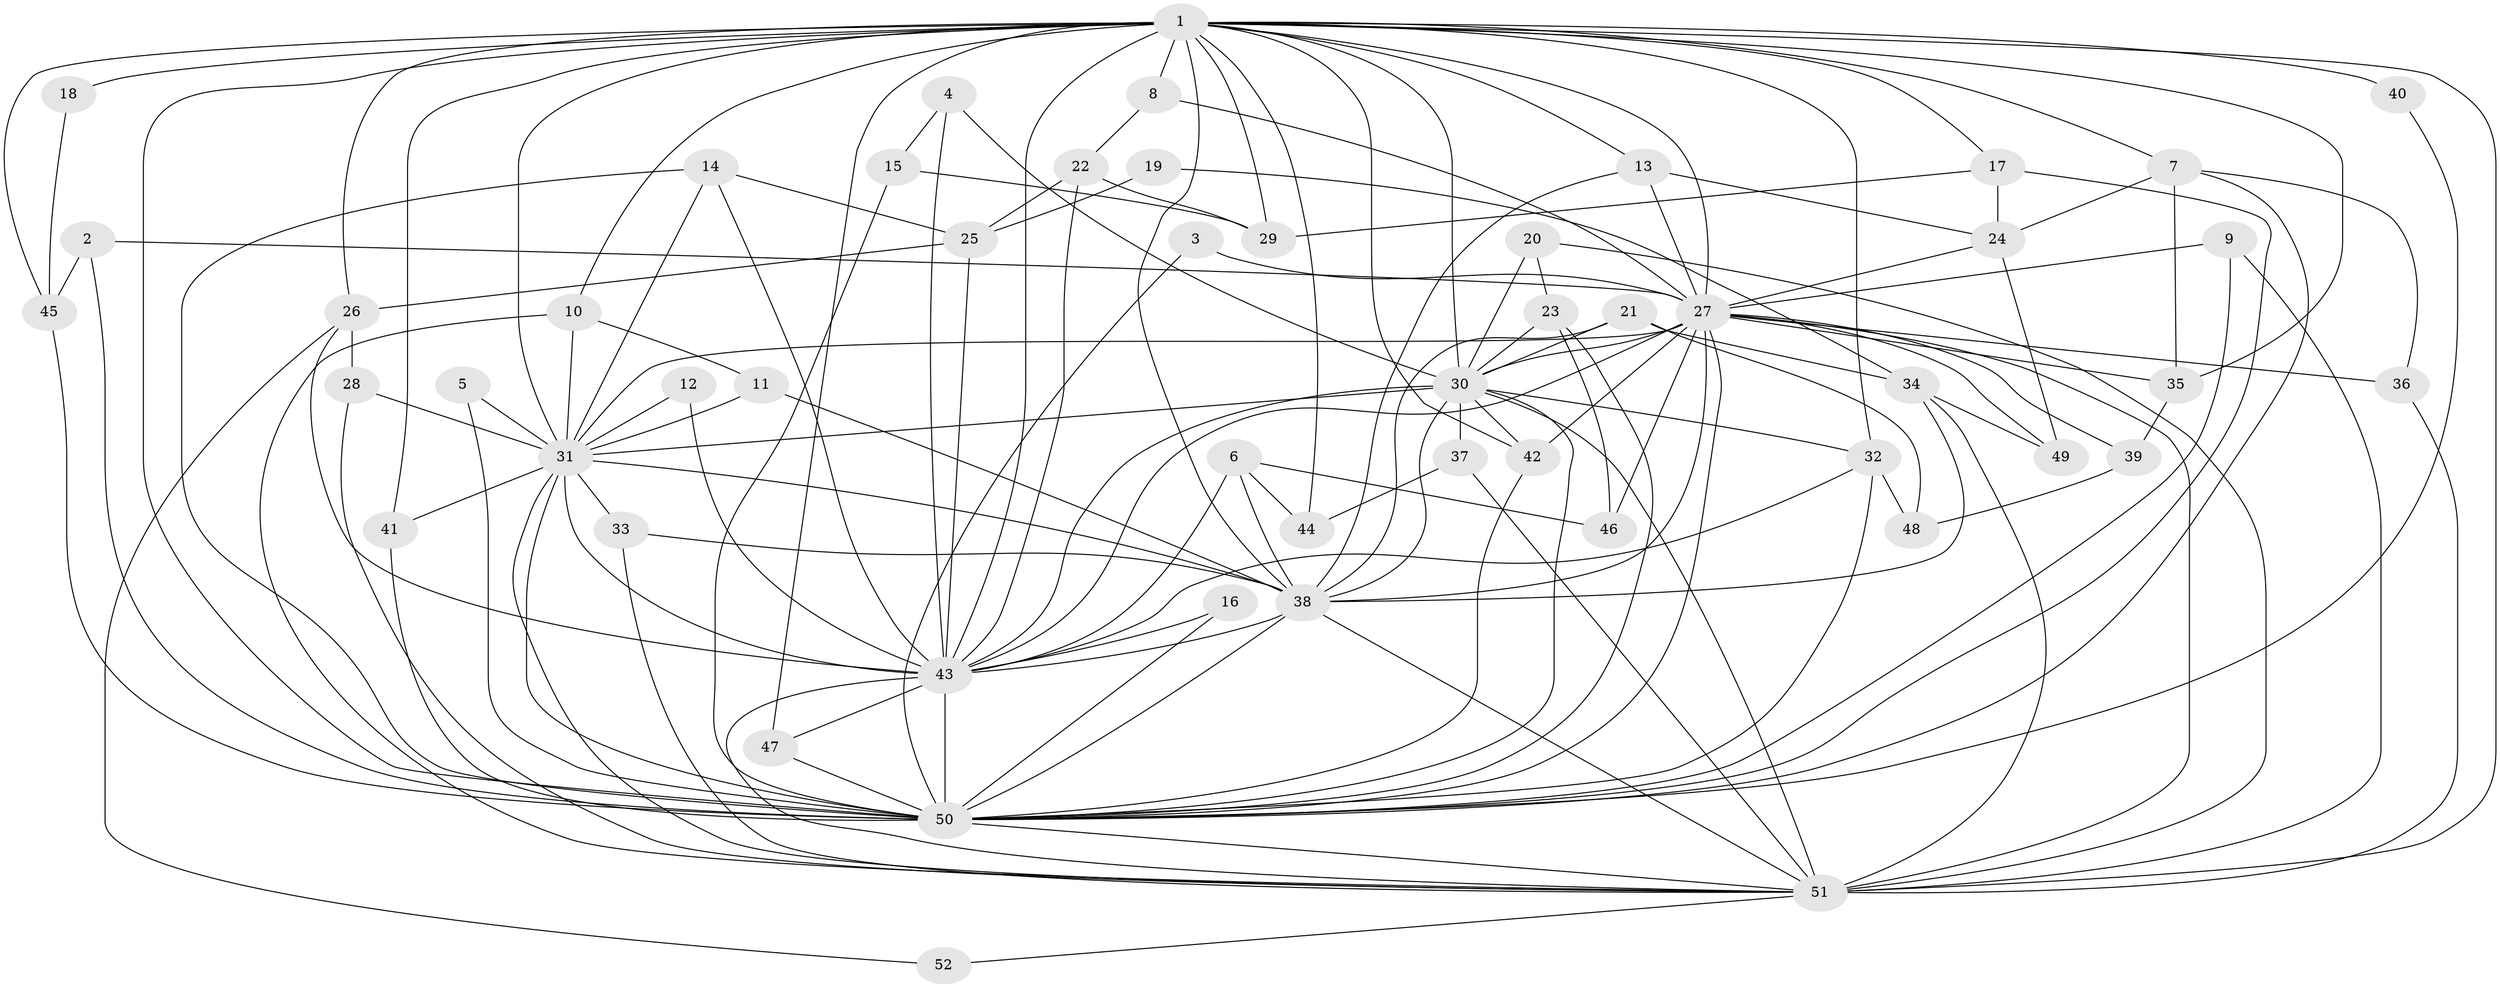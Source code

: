 // original degree distribution, {18: 0.019417475728155338, 24: 0.02912621359223301, 31: 0.009708737864077669, 16: 0.019417475728155338, 15: 0.009708737864077669, 22: 0.009708737864077669, 3: 0.23300970873786409, 2: 0.5048543689320388, 5: 0.05825242718446602, 4: 0.08737864077669903, 6: 0.019417475728155338}
// Generated by graph-tools (version 1.1) at 2025/01/03/09/25 03:01:28]
// undirected, 52 vertices, 144 edges
graph export_dot {
graph [start="1"]
  node [color=gray90,style=filled];
  1;
  2;
  3;
  4;
  5;
  6;
  7;
  8;
  9;
  10;
  11;
  12;
  13;
  14;
  15;
  16;
  17;
  18;
  19;
  20;
  21;
  22;
  23;
  24;
  25;
  26;
  27;
  28;
  29;
  30;
  31;
  32;
  33;
  34;
  35;
  36;
  37;
  38;
  39;
  40;
  41;
  42;
  43;
  44;
  45;
  46;
  47;
  48;
  49;
  50;
  51;
  52;
  1 -- 7 [weight=1.0];
  1 -- 8 [weight=1.0];
  1 -- 10 [weight=1.0];
  1 -- 13 [weight=1.0];
  1 -- 17 [weight=1.0];
  1 -- 18 [weight=1.0];
  1 -- 26 [weight=1.0];
  1 -- 27 [weight=2.0];
  1 -- 29 [weight=1.0];
  1 -- 30 [weight=2.0];
  1 -- 31 [weight=6.0];
  1 -- 32 [weight=1.0];
  1 -- 35 [weight=1.0];
  1 -- 38 [weight=3.0];
  1 -- 40 [weight=2.0];
  1 -- 41 [weight=1.0];
  1 -- 42 [weight=1.0];
  1 -- 43 [weight=3.0];
  1 -- 44 [weight=1.0];
  1 -- 45 [weight=1.0];
  1 -- 47 [weight=2.0];
  1 -- 50 [weight=3.0];
  1 -- 51 [weight=3.0];
  2 -- 27 [weight=1.0];
  2 -- 45 [weight=1.0];
  2 -- 50 [weight=1.0];
  3 -- 27 [weight=1.0];
  3 -- 50 [weight=1.0];
  4 -- 15 [weight=1.0];
  4 -- 30 [weight=1.0];
  4 -- 43 [weight=1.0];
  5 -- 31 [weight=1.0];
  5 -- 50 [weight=1.0];
  6 -- 38 [weight=1.0];
  6 -- 43 [weight=1.0];
  6 -- 44 [weight=1.0];
  6 -- 46 [weight=1.0];
  7 -- 24 [weight=1.0];
  7 -- 35 [weight=1.0];
  7 -- 36 [weight=1.0];
  7 -- 50 [weight=1.0];
  8 -- 22 [weight=1.0];
  8 -- 27 [weight=1.0];
  9 -- 27 [weight=1.0];
  9 -- 50 [weight=1.0];
  9 -- 51 [weight=1.0];
  10 -- 11 [weight=1.0];
  10 -- 31 [weight=1.0];
  10 -- 51 [weight=1.0];
  11 -- 31 [weight=1.0];
  11 -- 38 [weight=1.0];
  12 -- 31 [weight=1.0];
  12 -- 43 [weight=1.0];
  13 -- 24 [weight=1.0];
  13 -- 27 [weight=1.0];
  13 -- 38 [weight=1.0];
  14 -- 25 [weight=1.0];
  14 -- 31 [weight=1.0];
  14 -- 43 [weight=1.0];
  14 -- 50 [weight=1.0];
  15 -- 29 [weight=1.0];
  15 -- 50 [weight=1.0];
  16 -- 43 [weight=1.0];
  16 -- 50 [weight=1.0];
  17 -- 24 [weight=1.0];
  17 -- 29 [weight=1.0];
  17 -- 50 [weight=2.0];
  18 -- 45 [weight=1.0];
  19 -- 25 [weight=1.0];
  19 -- 34 [weight=1.0];
  20 -- 23 [weight=1.0];
  20 -- 30 [weight=1.0];
  20 -- 51 [weight=1.0];
  21 -- 30 [weight=1.0];
  21 -- 34 [weight=1.0];
  21 -- 38 [weight=1.0];
  21 -- 48 [weight=1.0];
  22 -- 25 [weight=1.0];
  22 -- 29 [weight=1.0];
  22 -- 43 [weight=1.0];
  23 -- 30 [weight=1.0];
  23 -- 46 [weight=1.0];
  23 -- 50 [weight=1.0];
  24 -- 27 [weight=1.0];
  24 -- 49 [weight=1.0];
  25 -- 26 [weight=1.0];
  25 -- 43 [weight=2.0];
  26 -- 28 [weight=1.0];
  26 -- 43 [weight=1.0];
  26 -- 52 [weight=1.0];
  27 -- 30 [weight=1.0];
  27 -- 31 [weight=3.0];
  27 -- 35 [weight=1.0];
  27 -- 36 [weight=1.0];
  27 -- 38 [weight=1.0];
  27 -- 39 [weight=1.0];
  27 -- 42 [weight=1.0];
  27 -- 43 [weight=1.0];
  27 -- 46 [weight=1.0];
  27 -- 49 [weight=1.0];
  27 -- 50 [weight=2.0];
  27 -- 51 [weight=2.0];
  28 -- 31 [weight=1.0];
  28 -- 51 [weight=1.0];
  30 -- 31 [weight=3.0];
  30 -- 32 [weight=1.0];
  30 -- 37 [weight=1.0];
  30 -- 38 [weight=1.0];
  30 -- 42 [weight=1.0];
  30 -- 43 [weight=1.0];
  30 -- 50 [weight=1.0];
  30 -- 51 [weight=2.0];
  31 -- 33 [weight=1.0];
  31 -- 38 [weight=2.0];
  31 -- 41 [weight=1.0];
  31 -- 43 [weight=3.0];
  31 -- 50 [weight=2.0];
  31 -- 51 [weight=2.0];
  32 -- 43 [weight=1.0];
  32 -- 48 [weight=1.0];
  32 -- 50 [weight=1.0];
  33 -- 38 [weight=1.0];
  33 -- 51 [weight=1.0];
  34 -- 38 [weight=1.0];
  34 -- 49 [weight=1.0];
  34 -- 51 [weight=2.0];
  35 -- 39 [weight=1.0];
  36 -- 51 [weight=1.0];
  37 -- 44 [weight=1.0];
  37 -- 51 [weight=1.0];
  38 -- 43 [weight=1.0];
  38 -- 50 [weight=1.0];
  38 -- 51 [weight=1.0];
  39 -- 48 [weight=1.0];
  40 -- 50 [weight=1.0];
  41 -- 50 [weight=1.0];
  42 -- 50 [weight=1.0];
  43 -- 47 [weight=1.0];
  43 -- 50 [weight=1.0];
  43 -- 51 [weight=1.0];
  45 -- 50 [weight=2.0];
  47 -- 50 [weight=2.0];
  50 -- 51 [weight=2.0];
  51 -- 52 [weight=1.0];
}
